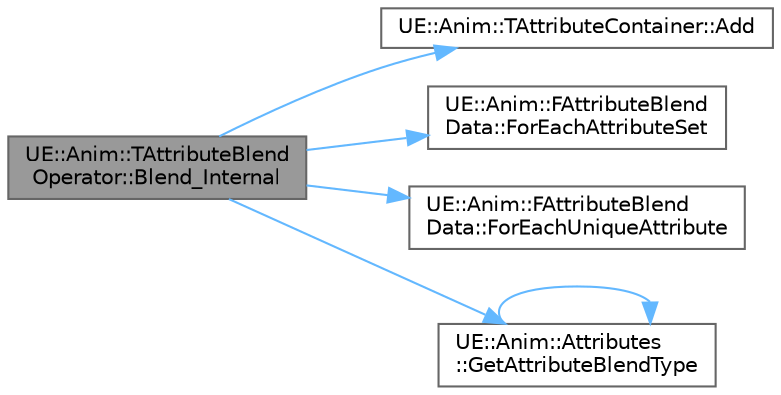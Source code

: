 digraph "UE::Anim::TAttributeBlendOperator::Blend_Internal"
{
 // INTERACTIVE_SVG=YES
 // LATEX_PDF_SIZE
  bgcolor="transparent";
  edge [fontname=Helvetica,fontsize=10,labelfontname=Helvetica,labelfontsize=10];
  node [fontname=Helvetica,fontsize=10,shape=box,height=0.2,width=0.4];
  rankdir="LR";
  Node1 [id="Node000001",label="UE::Anim::TAttributeBlend\lOperator::Blend_Internal",height=0.2,width=0.4,color="gray40", fillcolor="grey60", style="filled", fontcolor="black",tooltip="Blend operation for non-blendable attribute types."];
  Node1 -> Node2 [id="edge1_Node000001_Node000002",color="steelblue1",style="solid",tooltip=" "];
  Node2 [id="Node000002",label="UE::Anim::TAttributeContainer::Add",height=0.2,width=0.4,color="grey40", fillcolor="white", style="filled",URL="$da/dc1/structUE_1_1Anim_1_1TAttributeContainer.html#a685c247fb1965267a4a7be798c4d82fc",tooltip="Adds a new attribute type/value entry of the specified underlying AttributeType."];
  Node1 -> Node3 [id="edge2_Node000001_Node000003",color="steelblue1",style="solid",tooltip=" "];
  Node3 [id="Node000003",label="UE::Anim::FAttributeBlend\lData::ForEachAttributeSet",height=0.2,width=0.4,color="grey40", fillcolor="white", style="filled",URL="$d3/d95/structUE_1_1Anim_1_1FAttributeBlendData.html#a5200a9c1ea8ed5767264c45d84bd52d5",tooltip=" "];
  Node1 -> Node4 [id="edge3_Node000001_Node000004",color="steelblue1",style="solid",tooltip=" "];
  Node4 [id="Node000004",label="UE::Anim::FAttributeBlend\lData::ForEachUniqueAttribute",height=0.2,width=0.4,color="grey40", fillcolor="white", style="filled",URL="$d3/d95/structUE_1_1Anim_1_1FAttributeBlendData.html#a990d89f78accdd229c36cec93e7b9271",tooltip=" "];
  Node1 -> Node5 [id="edge4_Node000001_Node000005",color="steelblue1",style="solid",tooltip=" "];
  Node5 [id="Node000005",label="UE::Anim::Attributes\l::GetAttributeBlendType",height=0.2,width=0.4,color="grey40", fillcolor="white", style="filled",URL="$d9/dc3/structUE_1_1Anim_1_1Attributes.html#adc60f7307638c24f139018c6e5c08e62",tooltip="Helper functionality to retrieve the correct blend type (from UAnimationSettings) for the provided at..."];
  Node5 -> Node5 [id="edge5_Node000005_Node000005",color="steelblue1",style="solid",tooltip=" "];
}
